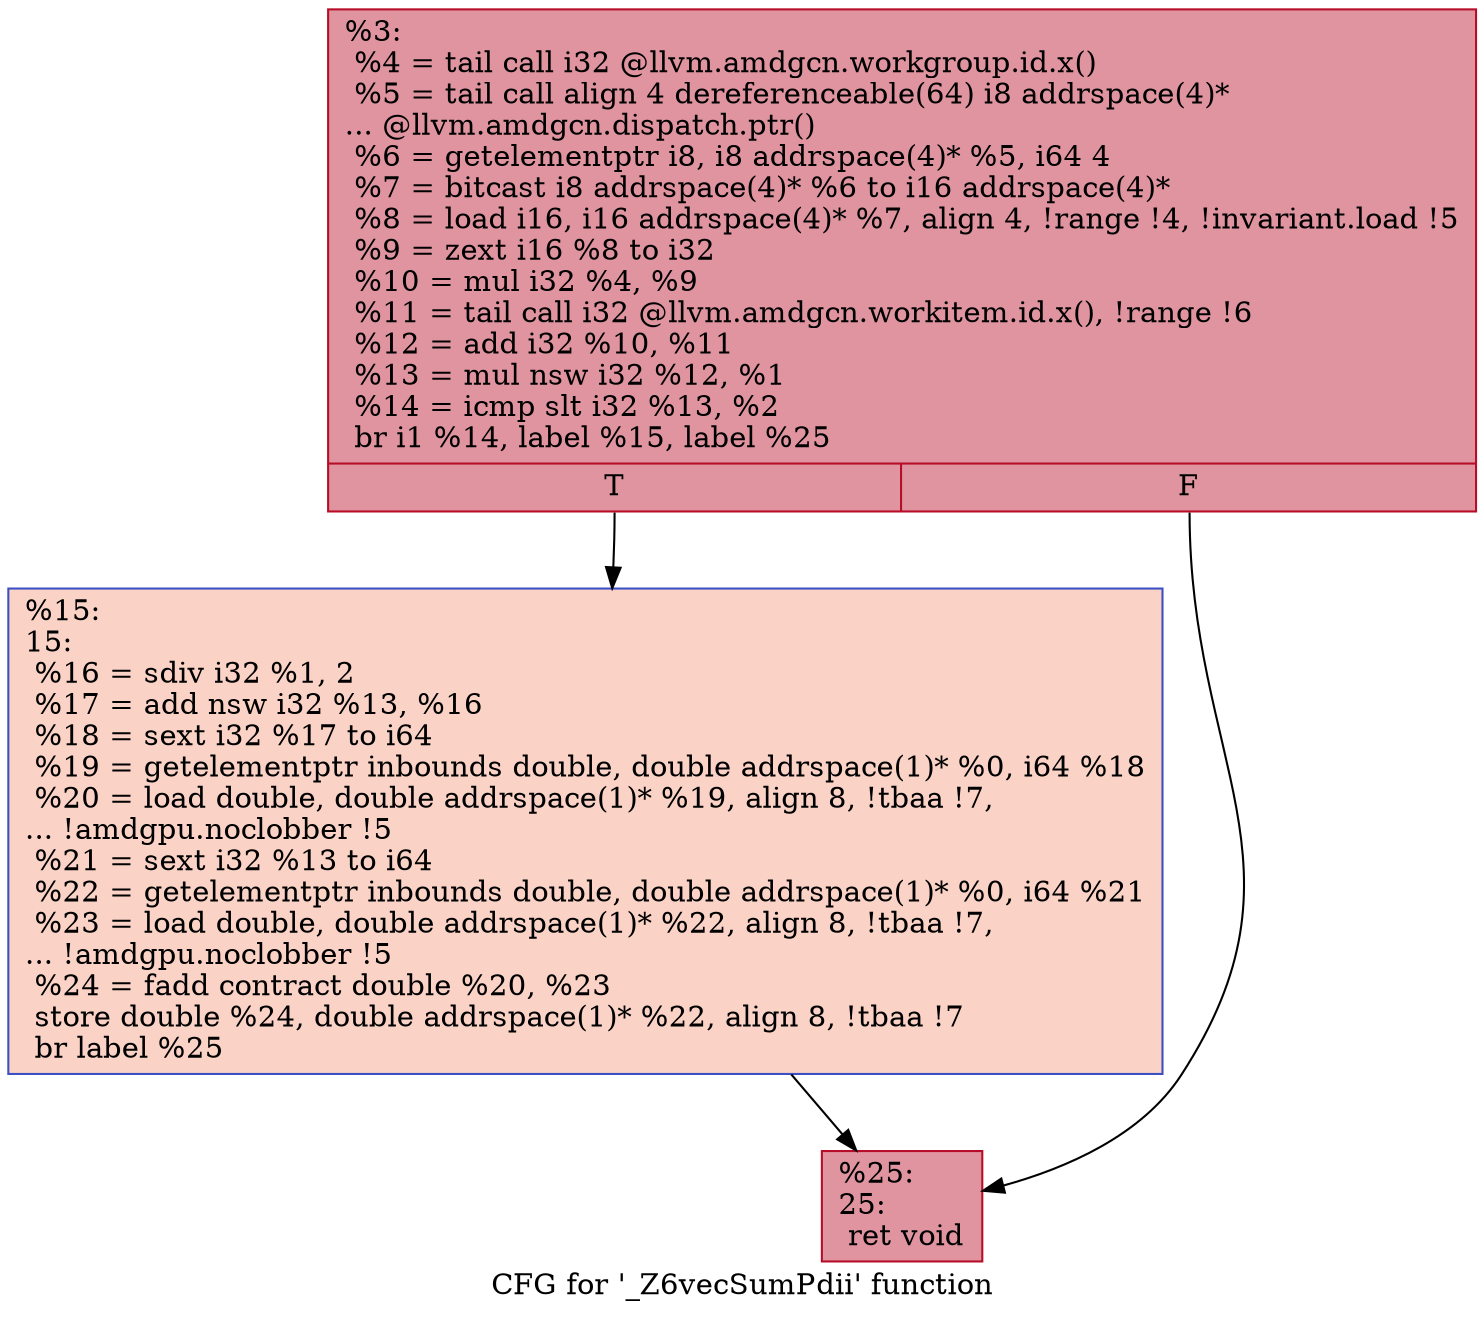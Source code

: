 digraph "CFG for '_Z6vecSumPdii' function" {
	label="CFG for '_Z6vecSumPdii' function";

	Node0x540f000 [shape=record,color="#b70d28ff", style=filled, fillcolor="#b70d2870",label="{%3:\l  %4 = tail call i32 @llvm.amdgcn.workgroup.id.x()\l  %5 = tail call align 4 dereferenceable(64) i8 addrspace(4)*\l... @llvm.amdgcn.dispatch.ptr()\l  %6 = getelementptr i8, i8 addrspace(4)* %5, i64 4\l  %7 = bitcast i8 addrspace(4)* %6 to i16 addrspace(4)*\l  %8 = load i16, i16 addrspace(4)* %7, align 4, !range !4, !invariant.load !5\l  %9 = zext i16 %8 to i32\l  %10 = mul i32 %4, %9\l  %11 = tail call i32 @llvm.amdgcn.workitem.id.x(), !range !6\l  %12 = add i32 %10, %11\l  %13 = mul nsw i32 %12, %1\l  %14 = icmp slt i32 %13, %2\l  br i1 %14, label %15, label %25\l|{<s0>T|<s1>F}}"];
	Node0x540f000:s0 -> Node0x5410fa0;
	Node0x540f000:s1 -> Node0x5411030;
	Node0x5410fa0 [shape=record,color="#3d50c3ff", style=filled, fillcolor="#f59c7d70",label="{%15:\l15:                                               \l  %16 = sdiv i32 %1, 2\l  %17 = add nsw i32 %13, %16\l  %18 = sext i32 %17 to i64\l  %19 = getelementptr inbounds double, double addrspace(1)* %0, i64 %18\l  %20 = load double, double addrspace(1)* %19, align 8, !tbaa !7,\l... !amdgpu.noclobber !5\l  %21 = sext i32 %13 to i64\l  %22 = getelementptr inbounds double, double addrspace(1)* %0, i64 %21\l  %23 = load double, double addrspace(1)* %22, align 8, !tbaa !7,\l... !amdgpu.noclobber !5\l  %24 = fadd contract double %20, %23\l  store double %24, double addrspace(1)* %22, align 8, !tbaa !7\l  br label %25\l}"];
	Node0x5410fa0 -> Node0x5411030;
	Node0x5411030 [shape=record,color="#b70d28ff", style=filled, fillcolor="#b70d2870",label="{%25:\l25:                                               \l  ret void\l}"];
}
